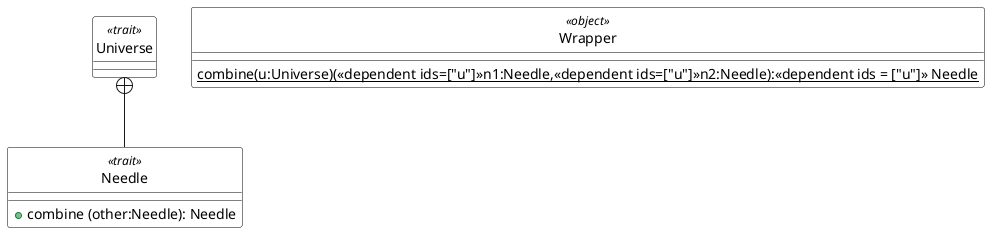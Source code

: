 @startuml Multiple ParameterSeqs

' trait Universe {
'  trait Needle {
'    def combine(other: Needle): Needle
'  }
' }
'
' def combine(u: Universe)(n1: u.Needle, n2: u.Needle) = n1 combine n2

class Universe <<trait>> 
class Needle <<trait>> {
    + combine (other:Needle): Needle
}

Universe +-- Needle 

class Wrapper <<object>> {
    {static}combine(u:Universe)(<<dependent ids=["u"]>>n1:Needle,<<dependent ids=["u"]>>n2:Needle):<<dependent ids = ["u"]>> Needle
}

hide class circle
hide <<paramSeq>> methods

skinparam class {
    BackgroundColor White
    ArrowColor Black
    BorderColor Black
}
@enduml